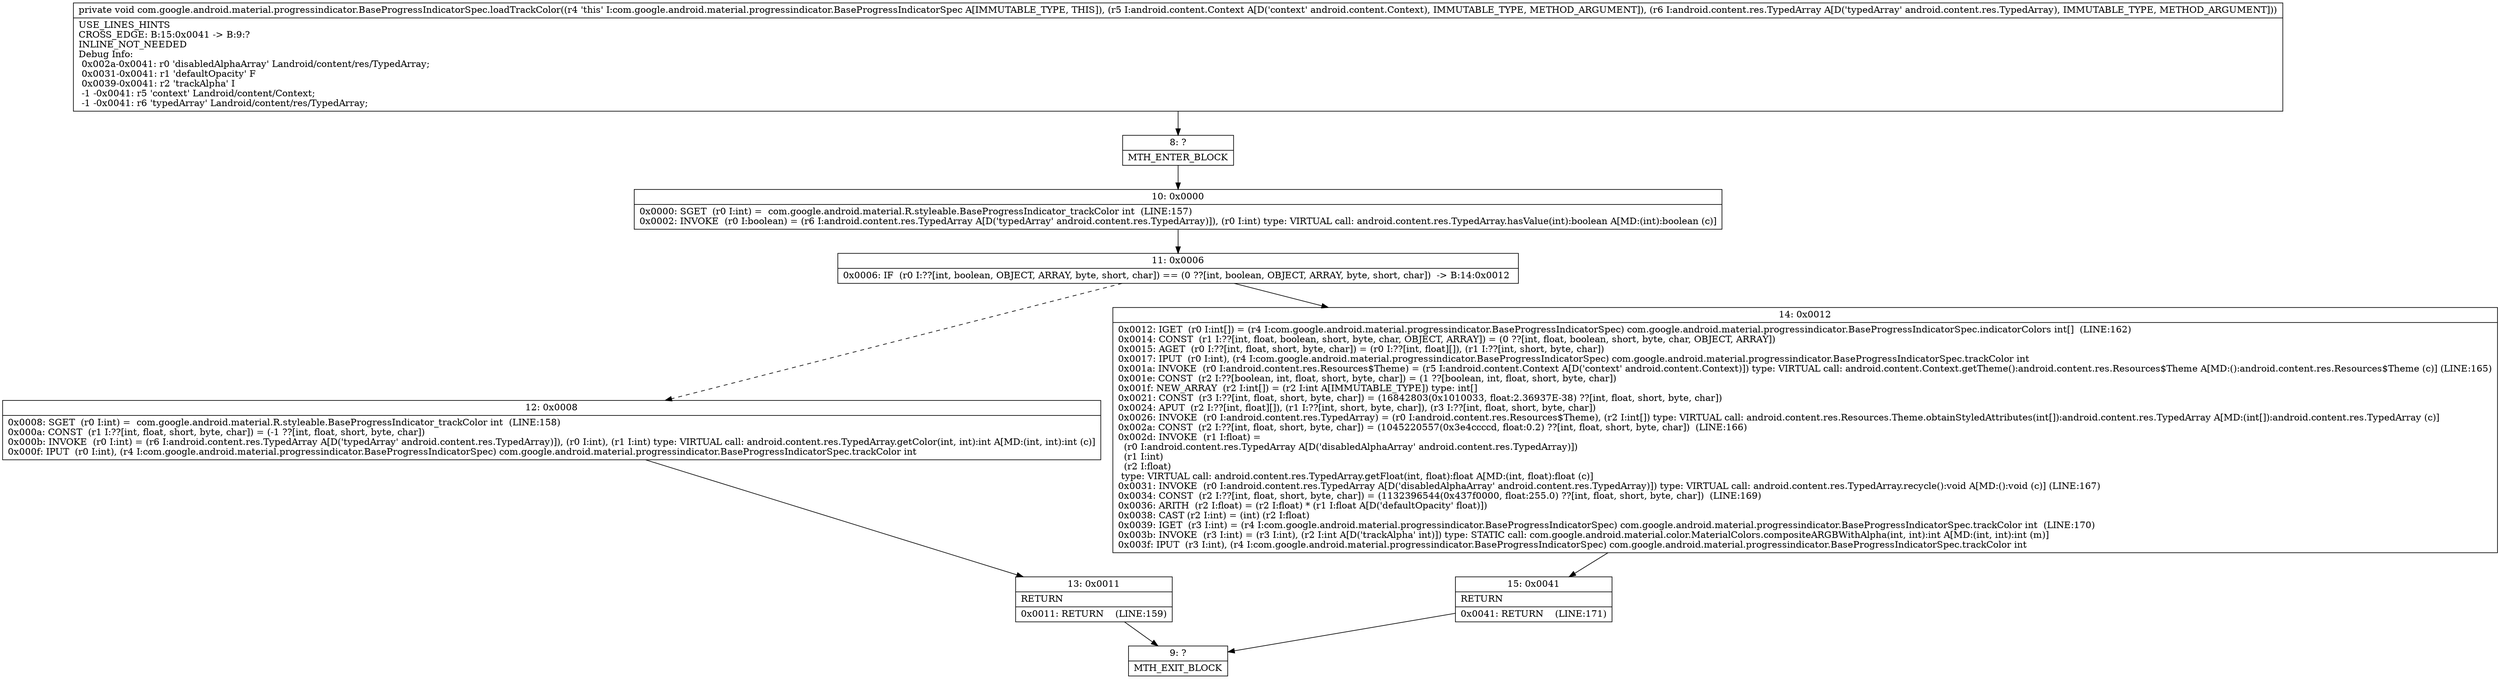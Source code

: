 digraph "CFG forcom.google.android.material.progressindicator.BaseProgressIndicatorSpec.loadTrackColor(Landroid\/content\/Context;Landroid\/content\/res\/TypedArray;)V" {
Node_8 [shape=record,label="{8\:\ ?|MTH_ENTER_BLOCK\l}"];
Node_10 [shape=record,label="{10\:\ 0x0000|0x0000: SGET  (r0 I:int) =  com.google.android.material.R.styleable.BaseProgressIndicator_trackColor int  (LINE:157)\l0x0002: INVOKE  (r0 I:boolean) = (r6 I:android.content.res.TypedArray A[D('typedArray' android.content.res.TypedArray)]), (r0 I:int) type: VIRTUAL call: android.content.res.TypedArray.hasValue(int):boolean A[MD:(int):boolean (c)]\l}"];
Node_11 [shape=record,label="{11\:\ 0x0006|0x0006: IF  (r0 I:??[int, boolean, OBJECT, ARRAY, byte, short, char]) == (0 ??[int, boolean, OBJECT, ARRAY, byte, short, char])  \-\> B:14:0x0012 \l}"];
Node_12 [shape=record,label="{12\:\ 0x0008|0x0008: SGET  (r0 I:int) =  com.google.android.material.R.styleable.BaseProgressIndicator_trackColor int  (LINE:158)\l0x000a: CONST  (r1 I:??[int, float, short, byte, char]) = (\-1 ??[int, float, short, byte, char]) \l0x000b: INVOKE  (r0 I:int) = (r6 I:android.content.res.TypedArray A[D('typedArray' android.content.res.TypedArray)]), (r0 I:int), (r1 I:int) type: VIRTUAL call: android.content.res.TypedArray.getColor(int, int):int A[MD:(int, int):int (c)]\l0x000f: IPUT  (r0 I:int), (r4 I:com.google.android.material.progressindicator.BaseProgressIndicatorSpec) com.google.android.material.progressindicator.BaseProgressIndicatorSpec.trackColor int \l}"];
Node_13 [shape=record,label="{13\:\ 0x0011|RETURN\l|0x0011: RETURN    (LINE:159)\l}"];
Node_9 [shape=record,label="{9\:\ ?|MTH_EXIT_BLOCK\l}"];
Node_14 [shape=record,label="{14\:\ 0x0012|0x0012: IGET  (r0 I:int[]) = (r4 I:com.google.android.material.progressindicator.BaseProgressIndicatorSpec) com.google.android.material.progressindicator.BaseProgressIndicatorSpec.indicatorColors int[]  (LINE:162)\l0x0014: CONST  (r1 I:??[int, float, boolean, short, byte, char, OBJECT, ARRAY]) = (0 ??[int, float, boolean, short, byte, char, OBJECT, ARRAY]) \l0x0015: AGET  (r0 I:??[int, float, short, byte, char]) = (r0 I:??[int, float][]), (r1 I:??[int, short, byte, char]) \l0x0017: IPUT  (r0 I:int), (r4 I:com.google.android.material.progressindicator.BaseProgressIndicatorSpec) com.google.android.material.progressindicator.BaseProgressIndicatorSpec.trackColor int \l0x001a: INVOKE  (r0 I:android.content.res.Resources$Theme) = (r5 I:android.content.Context A[D('context' android.content.Context)]) type: VIRTUAL call: android.content.Context.getTheme():android.content.res.Resources$Theme A[MD:():android.content.res.Resources$Theme (c)] (LINE:165)\l0x001e: CONST  (r2 I:??[boolean, int, float, short, byte, char]) = (1 ??[boolean, int, float, short, byte, char]) \l0x001f: NEW_ARRAY  (r2 I:int[]) = (r2 I:int A[IMMUTABLE_TYPE]) type: int[] \l0x0021: CONST  (r3 I:??[int, float, short, byte, char]) = (16842803(0x1010033, float:2.36937E\-38) ??[int, float, short, byte, char]) \l0x0024: APUT  (r2 I:??[int, float][]), (r1 I:??[int, short, byte, char]), (r3 I:??[int, float, short, byte, char]) \l0x0026: INVOKE  (r0 I:android.content.res.TypedArray) = (r0 I:android.content.res.Resources$Theme), (r2 I:int[]) type: VIRTUAL call: android.content.res.Resources.Theme.obtainStyledAttributes(int[]):android.content.res.TypedArray A[MD:(int[]):android.content.res.TypedArray (c)]\l0x002a: CONST  (r2 I:??[int, float, short, byte, char]) = (1045220557(0x3e4ccccd, float:0.2) ??[int, float, short, byte, char])  (LINE:166)\l0x002d: INVOKE  (r1 I:float) = \l  (r0 I:android.content.res.TypedArray A[D('disabledAlphaArray' android.content.res.TypedArray)])\l  (r1 I:int)\l  (r2 I:float)\l type: VIRTUAL call: android.content.res.TypedArray.getFloat(int, float):float A[MD:(int, float):float (c)]\l0x0031: INVOKE  (r0 I:android.content.res.TypedArray A[D('disabledAlphaArray' android.content.res.TypedArray)]) type: VIRTUAL call: android.content.res.TypedArray.recycle():void A[MD:():void (c)] (LINE:167)\l0x0034: CONST  (r2 I:??[int, float, short, byte, char]) = (1132396544(0x437f0000, float:255.0) ??[int, float, short, byte, char])  (LINE:169)\l0x0036: ARITH  (r2 I:float) = (r2 I:float) * (r1 I:float A[D('defaultOpacity' float)]) \l0x0038: CAST (r2 I:int) = (int) (r2 I:float) \l0x0039: IGET  (r3 I:int) = (r4 I:com.google.android.material.progressindicator.BaseProgressIndicatorSpec) com.google.android.material.progressindicator.BaseProgressIndicatorSpec.trackColor int  (LINE:170)\l0x003b: INVOKE  (r3 I:int) = (r3 I:int), (r2 I:int A[D('trackAlpha' int)]) type: STATIC call: com.google.android.material.color.MaterialColors.compositeARGBWithAlpha(int, int):int A[MD:(int, int):int (m)]\l0x003f: IPUT  (r3 I:int), (r4 I:com.google.android.material.progressindicator.BaseProgressIndicatorSpec) com.google.android.material.progressindicator.BaseProgressIndicatorSpec.trackColor int \l}"];
Node_15 [shape=record,label="{15\:\ 0x0041|RETURN\l|0x0041: RETURN    (LINE:171)\l}"];
MethodNode[shape=record,label="{private void com.google.android.material.progressindicator.BaseProgressIndicatorSpec.loadTrackColor((r4 'this' I:com.google.android.material.progressindicator.BaseProgressIndicatorSpec A[IMMUTABLE_TYPE, THIS]), (r5 I:android.content.Context A[D('context' android.content.Context), IMMUTABLE_TYPE, METHOD_ARGUMENT]), (r6 I:android.content.res.TypedArray A[D('typedArray' android.content.res.TypedArray), IMMUTABLE_TYPE, METHOD_ARGUMENT]))  | USE_LINES_HINTS\lCROSS_EDGE: B:15:0x0041 \-\> B:9:?\lINLINE_NOT_NEEDED\lDebug Info:\l  0x002a\-0x0041: r0 'disabledAlphaArray' Landroid\/content\/res\/TypedArray;\l  0x0031\-0x0041: r1 'defaultOpacity' F\l  0x0039\-0x0041: r2 'trackAlpha' I\l  \-1 \-0x0041: r5 'context' Landroid\/content\/Context;\l  \-1 \-0x0041: r6 'typedArray' Landroid\/content\/res\/TypedArray;\l}"];
MethodNode -> Node_8;Node_8 -> Node_10;
Node_10 -> Node_11;
Node_11 -> Node_12[style=dashed];
Node_11 -> Node_14;
Node_12 -> Node_13;
Node_13 -> Node_9;
Node_14 -> Node_15;
Node_15 -> Node_9;
}


